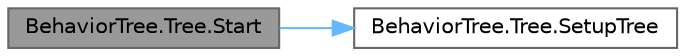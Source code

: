 digraph "BehaviorTree.Tree.Start"
{
 // LATEX_PDF_SIZE
  bgcolor="transparent";
  edge [fontname=Helvetica,fontsize=10,labelfontname=Helvetica,labelfontsize=10];
  node [fontname=Helvetica,fontsize=10,shape=box,height=0.2,width=0.4];
  rankdir="LR";
  Node1 [label="BehaviorTree.Tree.Start",height=0.2,width=0.4,color="gray40", fillcolor="grey60", style="filled", fontcolor="black",tooltip=" "];
  Node1 -> Node2 [color="steelblue1",style="solid"];
  Node2 [label="BehaviorTree.Tree.SetupTree",height=0.2,width=0.4,color="grey40", fillcolor="white", style="filled",URL="$class_behavior_tree_1_1_tree.html#a53186d3f87ef3ec6f6c3146c85de9322",tooltip=" "];
}
